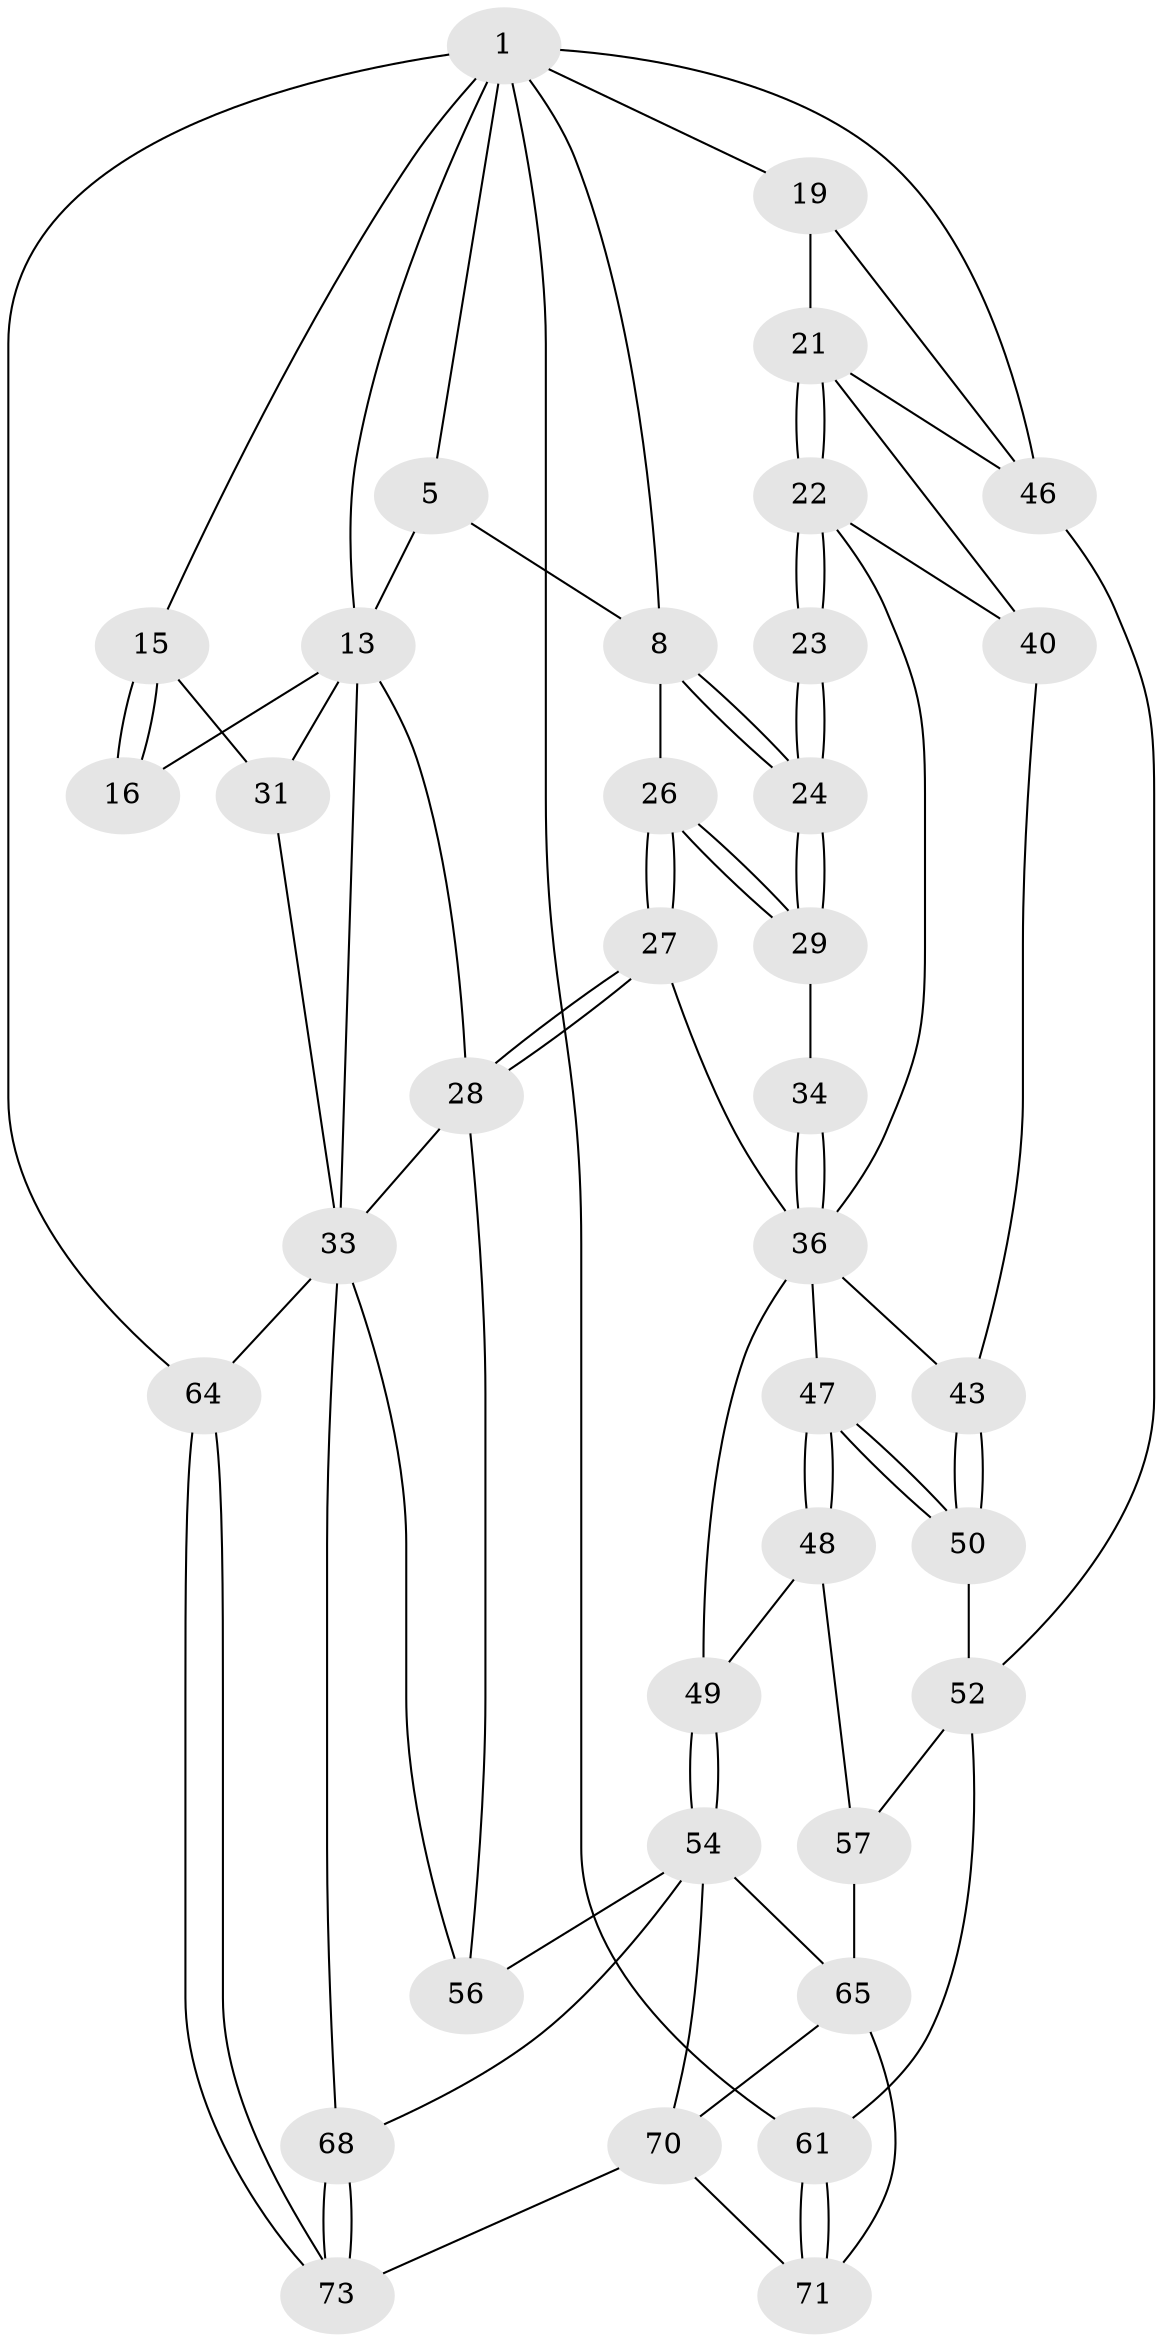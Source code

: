 // original degree distribution, {3: 0.04054054054054054, 5: 0.5, 6: 0.22972972972972974, 4: 0.22972972972972974}
// Generated by graph-tools (version 1.1) at 2025/28/03/15/25 16:28:12]
// undirected, 37 vertices, 83 edges
graph export_dot {
graph [start="1"]
  node [color=gray90,style=filled];
  1 [pos="+0.7430172185271074+0",super="+7+2"];
  5 [pos="+0.28634250604049244+0",super="+6+11"];
  8 [pos="+0.7206897678089578+0.16834868969313482",super="+9"];
  13 [pos="+0.29657589534277967+0.09167104333305386",super="+14+17"];
  15 [pos="+0+0.1951712497055814"];
  16 [pos="+0.1268645634042235+0.1127280517155933"];
  19 [pos="+1+0.048702350927285525",super="+20"];
  21 [pos="+0.8855414038573935+0.29258823059373845",super="+38"];
  22 [pos="+0.7966273709134132+0.3329684917715881",super="+35"];
  23 [pos="+0.7464711313539384+0.25565663736209504"];
  24 [pos="+0.7212110215998413+0.2008524392256094"];
  26 [pos="+0.5337774713817912+0.31110685912116426"];
  27 [pos="+0.49541932820687934+0.42047287691733964"];
  28 [pos="+0.3269485552203916+0.44008054524961576",super="+32"];
  29 [pos="+0.5548749597864465+0.3048013717974205"];
  31 [pos="+0+0.47999619553888456"];
  33 [pos="+0+0.49037539758793025",super="+60"];
  34 [pos="+0.6415014784843102+0.33588338604142864"];
  36 [pos="+0.6783721256958175+0.4051476393259591",super="+41"];
  40 [pos="+0.8542269060463274+0.473045404463402"];
  43 [pos="+0.8011373304259284+0.5094070570166755"];
  46 [pos="+1+0.5670196308383268",super="+51"];
  47 [pos="+0.7049128744176444+0.6330864720839282"];
  48 [pos="+0.6899185671950606+0.6861930827014376"];
  49 [pos="+0.5722978059642659+0.522666514893576"];
  50 [pos="+0.7941073051049486+0.5461975031846577"];
  52 [pos="+0.8875691053403144+0.6489886717681881",super="+53+59"];
  54 [pos="+0.459892824516819+0.7132623773419483",super="+55"];
  56 [pos="+0.3103254160465225+0.6476353643867284"];
  57 [pos="+0.7544308450597894+0.7323431034297858",super="+58"];
  61 [pos="+1+1"];
  64 [pos="+0+1"];
  65 [pos="+0.6475268614070343+0.7634146114425363",super="+66+72"];
  68 [pos="+0.1556560519381514+0.8801973601840983"];
  70 [pos="+0.40291753350036064+1",super="+74"];
  71 [pos="+0.7384892418075305+1"];
  73 [pos="+0.35098201491178477+1"];
  1 -- 8;
  1 -- 19 [weight=2];
  1 -- 64 [weight=2];
  1 -- 5;
  1 -- 13;
  1 -- 46;
  1 -- 15;
  1 -- 61;
  5 -- 13 [weight=2];
  5 -- 8 [weight=2];
  8 -- 24;
  8 -- 24;
  8 -- 26;
  13 -- 16 [weight=2];
  13 -- 33;
  13 -- 28;
  13 -- 31;
  15 -- 16;
  15 -- 16;
  15 -- 31;
  19 -- 21 [weight=2];
  19 -- 46;
  21 -- 22;
  21 -- 22;
  21 -- 40;
  21 -- 46;
  22 -- 23;
  22 -- 23;
  22 -- 40;
  22 -- 36;
  23 -- 24;
  23 -- 24;
  24 -- 29;
  24 -- 29;
  26 -- 27;
  26 -- 27;
  26 -- 29;
  26 -- 29;
  27 -- 28;
  27 -- 28;
  27 -- 36;
  28 -- 56;
  28 -- 33;
  29 -- 34;
  31 -- 33;
  33 -- 64;
  33 -- 68;
  33 -- 56;
  34 -- 36;
  34 -- 36;
  36 -- 49;
  36 -- 43;
  36 -- 47;
  40 -- 43;
  43 -- 50;
  43 -- 50;
  46 -- 52;
  47 -- 48;
  47 -- 48;
  47 -- 50;
  47 -- 50;
  48 -- 49;
  48 -- 57;
  49 -- 54;
  49 -- 54;
  50 -- 52;
  52 -- 57 [weight=2];
  52 -- 61;
  54 -- 65;
  54 -- 56;
  54 -- 70;
  54 -- 68;
  57 -- 65;
  61 -- 71;
  61 -- 71;
  64 -- 73;
  64 -- 73;
  65 -- 70;
  65 -- 71;
  68 -- 73;
  68 -- 73;
  70 -- 73;
  70 -- 71;
}
